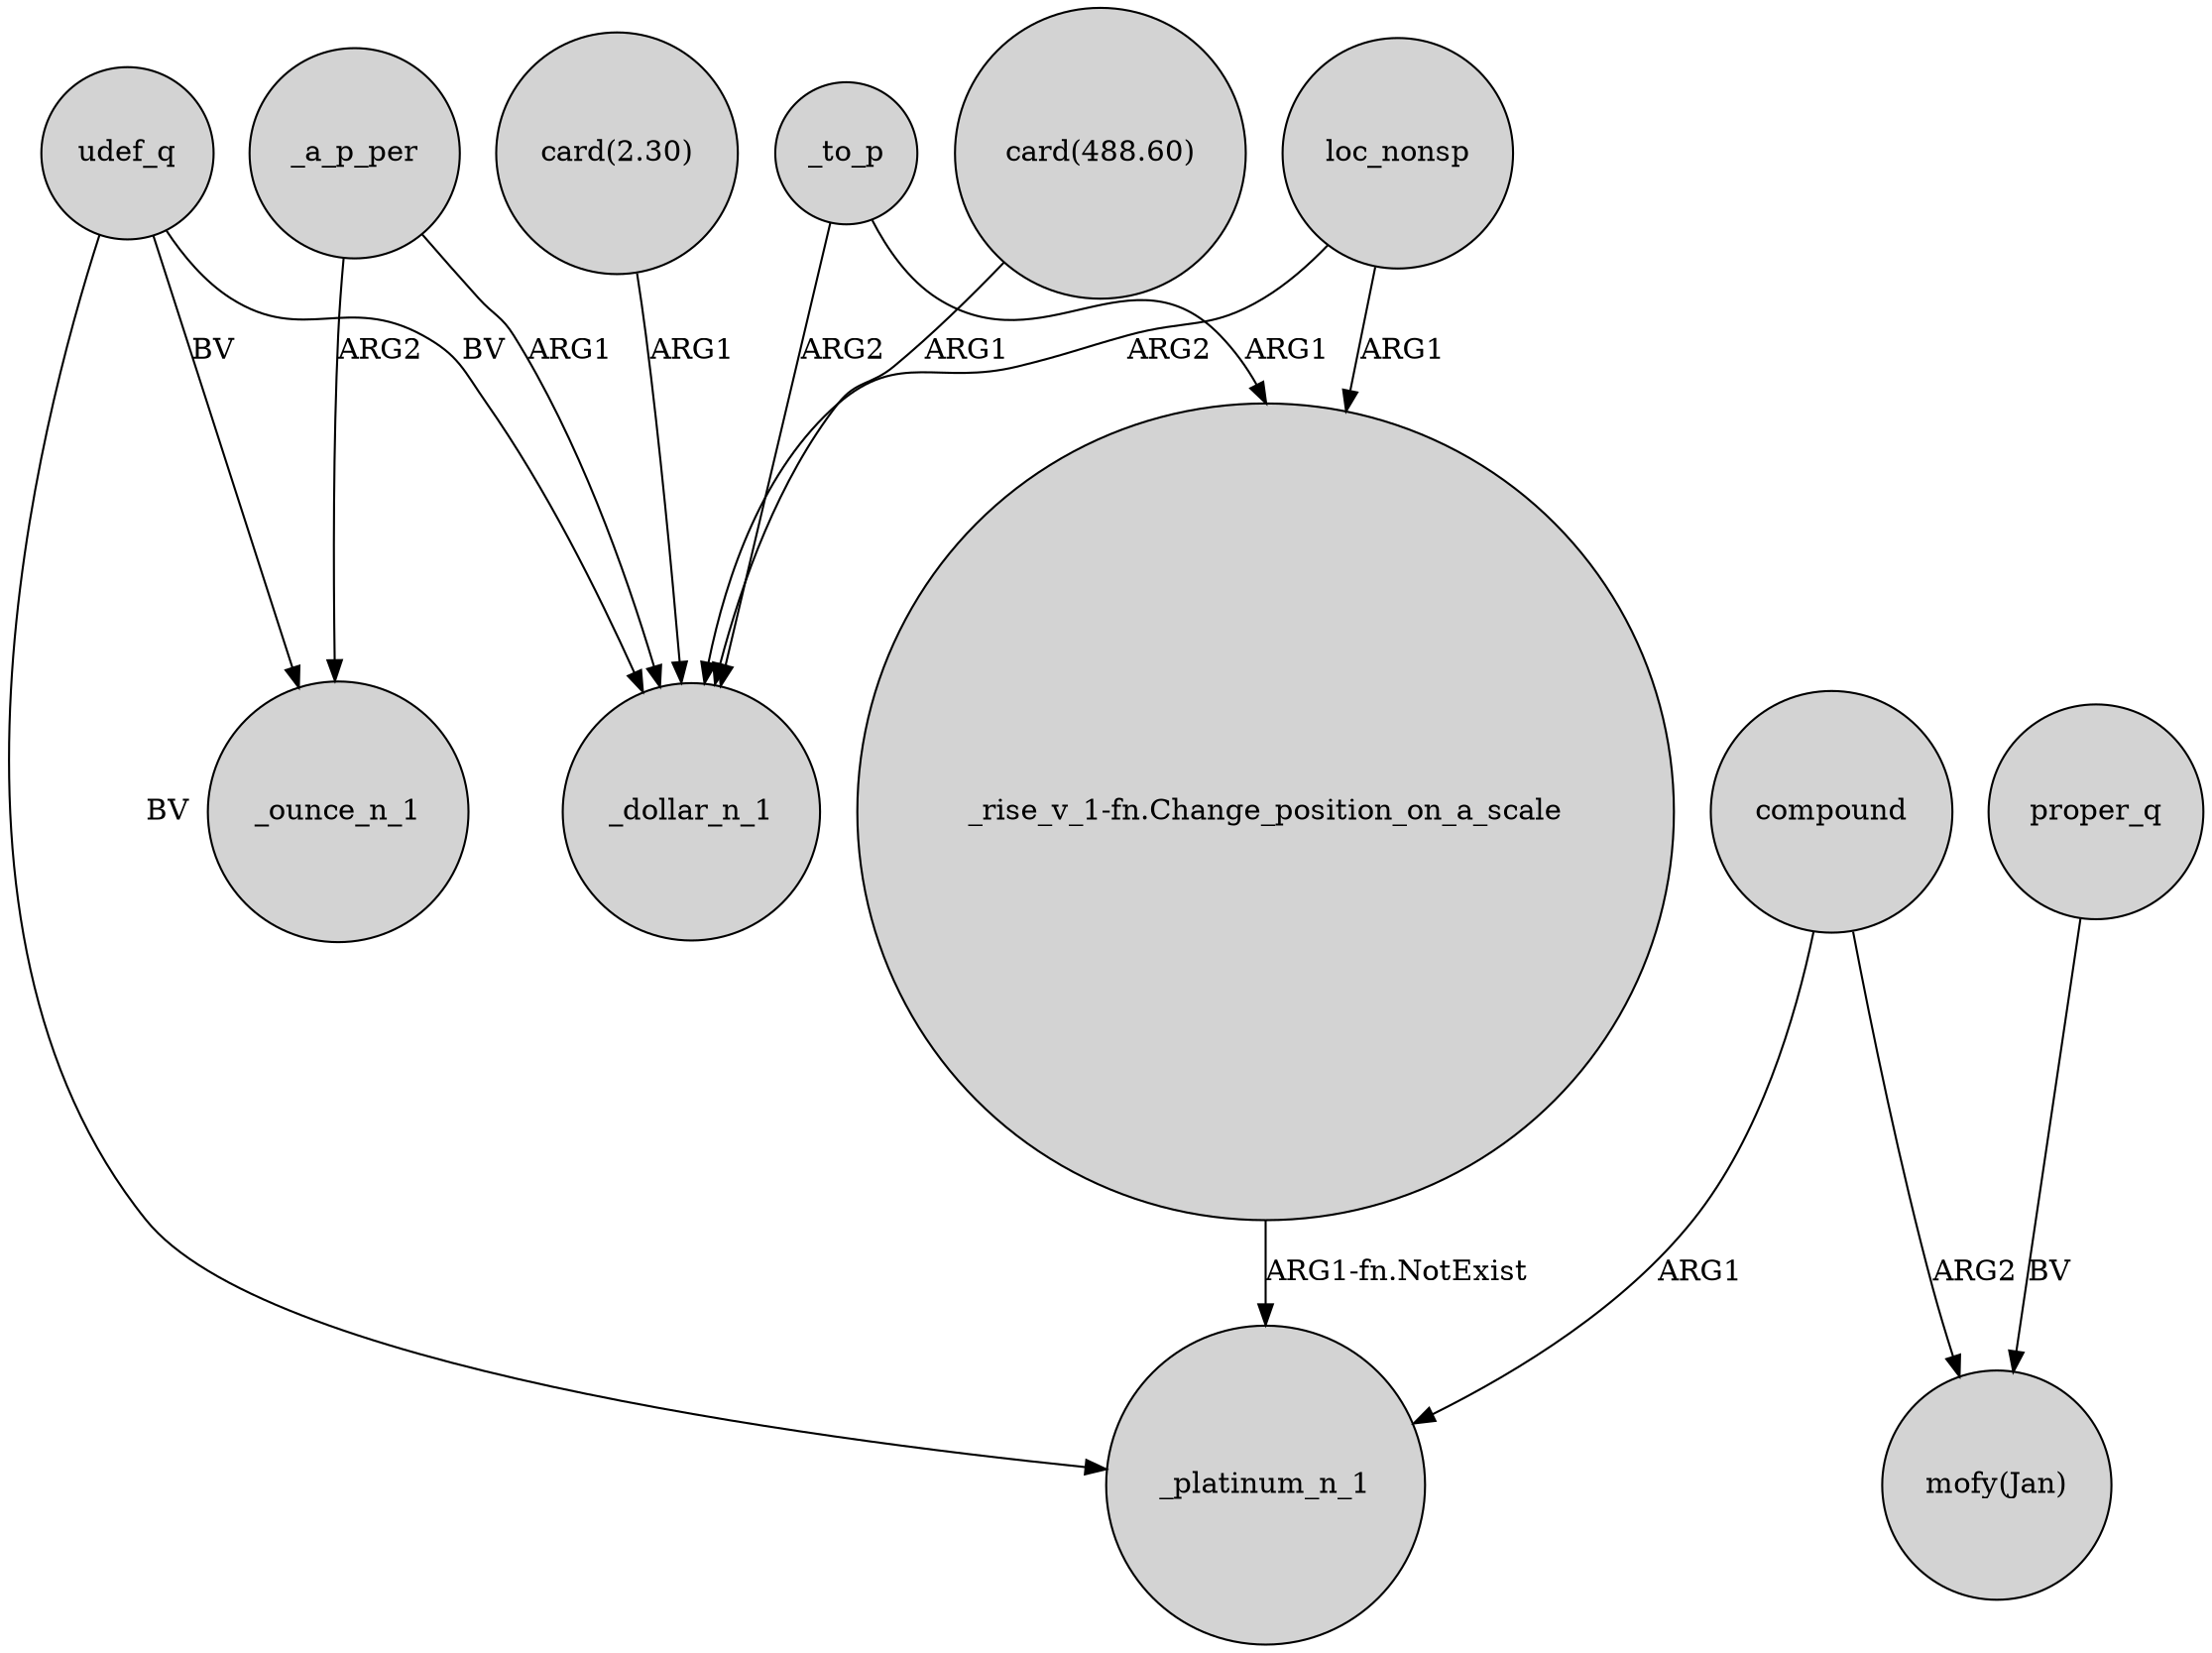 digraph {
	node [shape=circle style=filled]
	compound -> _platinum_n_1 [label=ARG1]
	_a_p_per -> _ounce_n_1 [label=ARG2]
	udef_q -> _ounce_n_1 [label=BV]
	"card(488.60)" -> _dollar_n_1 [label=ARG1]
	loc_nonsp -> _dollar_n_1 [label=ARG2]
	"_rise_v_1-fn.Change_position_on_a_scale" -> _platinum_n_1 [label="ARG1-fn.NotExist"]
	"card(2.30)" -> _dollar_n_1 [label=ARG1]
	_to_p -> _dollar_n_1 [label=ARG2]
	loc_nonsp -> "_rise_v_1-fn.Change_position_on_a_scale" [label=ARG1]
	proper_q -> "mofy(Jan)" [label=BV]
	_to_p -> "_rise_v_1-fn.Change_position_on_a_scale" [label=ARG1]
	udef_q -> _platinum_n_1 [label=BV]
	compound -> "mofy(Jan)" [label=ARG2]
	udef_q -> _dollar_n_1 [label=BV]
	_a_p_per -> _dollar_n_1 [label=ARG1]
}
